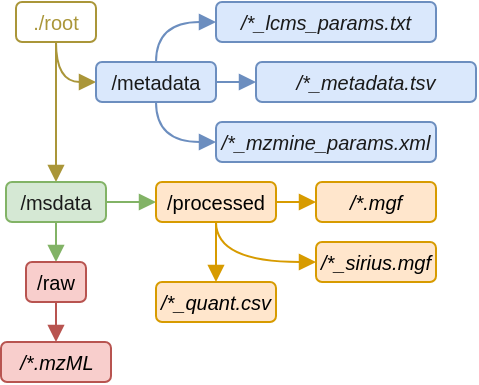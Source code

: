 <mxfile version="20.2.3" type="device"><diagram id="UBRxwzbDPrQKOmMuufVJ" name="Pagina-1"><mxGraphModel dx="169" dy="215" grid="1" gridSize="10" guides="1" tooltips="1" connect="1" arrows="1" fold="1" page="1" pageScale="1" pageWidth="827" pageHeight="1169" math="0" shadow="0"><root><mxCell id="0"/><mxCell id="1" parent="0"/><mxCell id="ScHtoqNVaEumhJOUdGIS-3" style="edgeStyle=orthogonalEdgeStyle;rounded=0;orthogonalLoop=1;jettySize=auto;html=1;entryX=0;entryY=0.5;entryDx=0;entryDy=0;endArrow=block;endFill=1;strokeColor=#aa9639;curved=1;" parent="1" source="ScHtoqNVaEumhJOUdGIS-1" target="ScHtoqNVaEumhJOUdGIS-2" edge="1"><mxGeometry relative="1" as="geometry"/></mxCell><mxCell id="ScHtoqNVaEumhJOUdGIS-5" style="edgeStyle=orthogonalEdgeStyle;rounded=0;orthogonalLoop=1;jettySize=auto;html=1;fontColor=#aa9639;endArrow=block;endFill=1;strokeColor=#aa9639;curved=1;" parent="1" source="ScHtoqNVaEumhJOUdGIS-1" target="ScHtoqNVaEumhJOUdGIS-4" edge="1"><mxGeometry relative="1" as="geometry"><Array as="points"/></mxGeometry></mxCell><mxCell id="ScHtoqNVaEumhJOUdGIS-1" value="&lt;font color=&quot;#aa9639&quot; style=&quot;font-size: 10px;&quot;&gt;./root&lt;/font&gt;" style="text;html=1;strokeColor=#aa9639;fillColor=none;align=center;verticalAlign=middle;whiteSpace=wrap;rounded=1;fontSize=10;" parent="1" vertex="1"><mxGeometry x="80" y="240" width="40" height="20" as="geometry"/></mxCell><mxCell id="ScHtoqNVaEumhJOUdGIS-9" style="edgeStyle=orthogonalEdgeStyle;curved=1;rounded=0;orthogonalLoop=1;jettySize=auto;html=1;entryX=0;entryY=0.5;entryDx=0;entryDy=0;fontSize=10;fontColor=#aa9639;endArrow=block;endFill=1;strokeColor=#6c8ebf;fillColor=#dae8fc;" parent="1" source="ScHtoqNVaEumhJOUdGIS-2" target="ScHtoqNVaEumhJOUdGIS-8" edge="1"><mxGeometry relative="1" as="geometry"/></mxCell><mxCell id="ScHtoqNVaEumhJOUdGIS-11" style="edgeStyle=orthogonalEdgeStyle;curved=1;rounded=0;orthogonalLoop=1;jettySize=auto;html=1;entryX=0;entryY=0.5;entryDx=0;entryDy=0;fontSize=10;fontColor=#aa9639;endArrow=block;endFill=1;strokeColor=#6c8ebf;fillColor=#dae8fc;" parent="1" source="ScHtoqNVaEumhJOUdGIS-2" target="ScHtoqNVaEumhJOUdGIS-10" edge="1"><mxGeometry relative="1" as="geometry"><Array as="points"><mxPoint x="150" y="310"/></Array></mxGeometry></mxCell><mxCell id="ScHtoqNVaEumhJOUdGIS-16" style="edgeStyle=orthogonalEdgeStyle;curved=1;rounded=0;orthogonalLoop=1;jettySize=auto;html=1;entryX=0;entryY=0.5;entryDx=0;entryDy=0;fontSize=10;fontColor=#1A1A1A;endArrow=block;endFill=1;strokeColor=#6c8ebf;fillColor=#dae8fc;" parent="1" source="ScHtoqNVaEumhJOUdGIS-2" target="ScHtoqNVaEumhJOUdGIS-6" edge="1"><mxGeometry relative="1" as="geometry"/></mxCell><mxCell id="ScHtoqNVaEumhJOUdGIS-2" value="&lt;font color=&quot;#1a1a1a&quot; style=&quot;font-size: 10px;&quot;&gt;/metadata&lt;/font&gt;" style="text;html=1;strokeColor=#6c8ebf;fillColor=#dae8fc;align=center;verticalAlign=middle;whiteSpace=wrap;rounded=1;fontSize=10;" parent="1" vertex="1"><mxGeometry x="120" y="270" width="60" height="20" as="geometry"/></mxCell><mxCell id="ScHtoqNVaEumhJOUdGIS-13" style="edgeStyle=orthogonalEdgeStyle;curved=1;rounded=0;orthogonalLoop=1;jettySize=auto;html=1;fontSize=10;fontColor=#1A1A1A;endArrow=block;endFill=1;strokeColor=#82b366;fillColor=#d5e8d4;" parent="1" source="ScHtoqNVaEumhJOUdGIS-4" target="ScHtoqNVaEumhJOUdGIS-12" edge="1"><mxGeometry relative="1" as="geometry"/></mxCell><mxCell id="ScHtoqNVaEumhJOUdGIS-15" style="edgeStyle=orthogonalEdgeStyle;curved=1;rounded=0;orthogonalLoop=1;jettySize=auto;html=1;fontSize=10;fontColor=#1A1A1A;endArrow=block;endFill=1;strokeColor=#82b366;fillColor=#d5e8d4;" parent="1" source="ScHtoqNVaEumhJOUdGIS-4" target="ScHtoqNVaEumhJOUdGIS-14" edge="1"><mxGeometry relative="1" as="geometry"><mxPoint x="60" y="350" as="targetPoint"/><Array as="points"/></mxGeometry></mxCell><mxCell id="ScHtoqNVaEumhJOUdGIS-4" value="&lt;font style=&quot;font-size: 10px;&quot;&gt;/msdata&lt;/font&gt;" style="text;html=1;strokeColor=#82b366;fillColor=#d5e8d4;align=center;verticalAlign=middle;whiteSpace=wrap;rounded=1;fontSize=10;fontColor=#1A1A1A;" parent="1" vertex="1"><mxGeometry x="75" y="330" width="50" height="20" as="geometry"/></mxCell><mxCell id="ScHtoqNVaEumhJOUdGIS-6" value="&lt;font color=&quot;#1a1a1a&quot; style=&quot;font-size: 10px;&quot;&gt;/*_lcms_params.txt&lt;/font&gt;" style="text;html=1;strokeColor=#6c8ebf;fillColor=#dae8fc;align=center;verticalAlign=middle;whiteSpace=wrap;rounded=1;fontSize=10;fontStyle=2" parent="1" vertex="1"><mxGeometry x="180" y="240" width="110" height="20" as="geometry"/></mxCell><mxCell id="ScHtoqNVaEumhJOUdGIS-8" value="&lt;font style=&quot;font-size: 10px;&quot;&gt;/*_metadata.tsv&lt;/font&gt;" style="text;html=1;strokeColor=#6c8ebf;fillColor=#dae8fc;align=center;verticalAlign=middle;whiteSpace=wrap;rounded=1;fontSize=10;fontStyle=2;fontColor=#1A1A1A;" parent="1" vertex="1"><mxGeometry x="200" y="270" width="110" height="20" as="geometry"/></mxCell><mxCell id="ScHtoqNVaEumhJOUdGIS-10" value="&lt;font style=&quot;font-size: 10px;&quot;&gt;/*_mzmine_params.xml&lt;/font&gt;" style="text;html=1;strokeColor=#6c8ebf;fillColor=#dae8fc;align=center;verticalAlign=middle;whiteSpace=wrap;rounded=1;fontSize=10;fontStyle=2;fontColor=#1A1A1A;" parent="1" vertex="1"><mxGeometry x="180" y="300" width="110" height="20" as="geometry"/></mxCell><mxCell id="ScHtoqNVaEumhJOUdGIS-20" style="edgeStyle=orthogonalEdgeStyle;curved=1;rounded=0;orthogonalLoop=1;jettySize=auto;html=1;fontSize=10;fontColor=#1A1A1A;endArrow=block;endFill=1;strokeColor=#d79b00;fillColor=#ffe6cc;" parent="1" source="ScHtoqNVaEumhJOUdGIS-12" target="ScHtoqNVaEumhJOUdGIS-19" edge="1"><mxGeometry relative="1" as="geometry"/></mxCell><mxCell id="ScHtoqNVaEumhJOUdGIS-22" style="edgeStyle=orthogonalEdgeStyle;curved=1;rounded=0;orthogonalLoop=1;jettySize=auto;html=1;fontSize=10;fontColor=#1A1A1A;endArrow=block;endFill=1;strokeColor=#d79b00;fillColor=#ffe6cc;" parent="1" source="ScHtoqNVaEumhJOUdGIS-12" target="ScHtoqNVaEumhJOUdGIS-21" edge="1"><mxGeometry relative="1" as="geometry"><Array as="points"><mxPoint x="180" y="370"/></Array></mxGeometry></mxCell><mxCell id="ScHtoqNVaEumhJOUdGIS-24" style="edgeStyle=orthogonalEdgeStyle;curved=1;rounded=0;orthogonalLoop=1;jettySize=auto;html=1;entryX=0.5;entryY=0;entryDx=0;entryDy=0;fontSize=10;fontColor=#1A1A1A;endArrow=block;endFill=1;strokeColor=#d79b00;fillColor=#ffe6cc;" parent="1" source="ScHtoqNVaEumhJOUdGIS-12" target="ScHtoqNVaEumhJOUdGIS-23" edge="1"><mxGeometry relative="1" as="geometry"/></mxCell><mxCell id="ScHtoqNVaEumhJOUdGIS-12" value="/processed" style="text;html=1;strokeColor=#d79b00;fillColor=#ffe6cc;align=center;verticalAlign=middle;whiteSpace=wrap;rounded=1;fontSize=10;fontStyle=0;" parent="1" vertex="1"><mxGeometry x="150" y="330" width="60" height="20" as="geometry"/></mxCell><mxCell id="ScHtoqNVaEumhJOUdGIS-26" style="edgeStyle=orthogonalEdgeStyle;curved=1;rounded=0;orthogonalLoop=1;jettySize=auto;html=1;entryX=0.5;entryY=0;entryDx=0;entryDy=0;fontSize=10;fontColor=#1A1A1A;endArrow=block;endFill=1;strokeColor=#b85450;fillColor=#f8cecc;" parent="1" source="ScHtoqNVaEumhJOUdGIS-14" target="ScHtoqNVaEumhJOUdGIS-25" edge="1"><mxGeometry relative="1" as="geometry"/></mxCell><mxCell id="ScHtoqNVaEumhJOUdGIS-14" value="/raw" style="text;html=1;strokeColor=#b85450;fillColor=#f8cecc;align=center;verticalAlign=middle;whiteSpace=wrap;rounded=1;fontSize=10;fontStyle=0;" parent="1" vertex="1"><mxGeometry x="85" y="370" width="30" height="20" as="geometry"/></mxCell><mxCell id="ScHtoqNVaEumhJOUdGIS-19" value="/*.mgf" style="text;html=1;strokeColor=#d79b00;fillColor=#ffe6cc;align=center;verticalAlign=middle;whiteSpace=wrap;rounded=1;fontSize=10;fontStyle=2;" parent="1" vertex="1"><mxGeometry x="230" y="330" width="60" height="20" as="geometry"/></mxCell><mxCell id="ScHtoqNVaEumhJOUdGIS-21" value="/*_sirius.mgf" style="text;html=1;strokeColor=#d79b00;fillColor=#ffe6cc;align=center;verticalAlign=middle;whiteSpace=wrap;rounded=1;fontSize=10;fontStyle=2;" parent="1" vertex="1"><mxGeometry x="230" y="360" width="60" height="20" as="geometry"/></mxCell><mxCell id="ScHtoqNVaEumhJOUdGIS-23" value="/*_quant.csv" style="text;html=1;strokeColor=#d79b00;fillColor=#ffe6cc;align=center;verticalAlign=middle;whiteSpace=wrap;rounded=1;fontSize=10;fontStyle=2;" parent="1" vertex="1"><mxGeometry x="150" y="380" width="60" height="20" as="geometry"/></mxCell><mxCell id="ScHtoqNVaEumhJOUdGIS-25" value="/*.mzML" style="text;html=1;strokeColor=#b85450;fillColor=#f8cecc;align=center;verticalAlign=middle;whiteSpace=wrap;rounded=1;fontSize=10;fontStyle=2;" parent="1" vertex="1"><mxGeometry x="72.5" y="410" width="55" height="20" as="geometry"/></mxCell></root></mxGraphModel></diagram></mxfile>